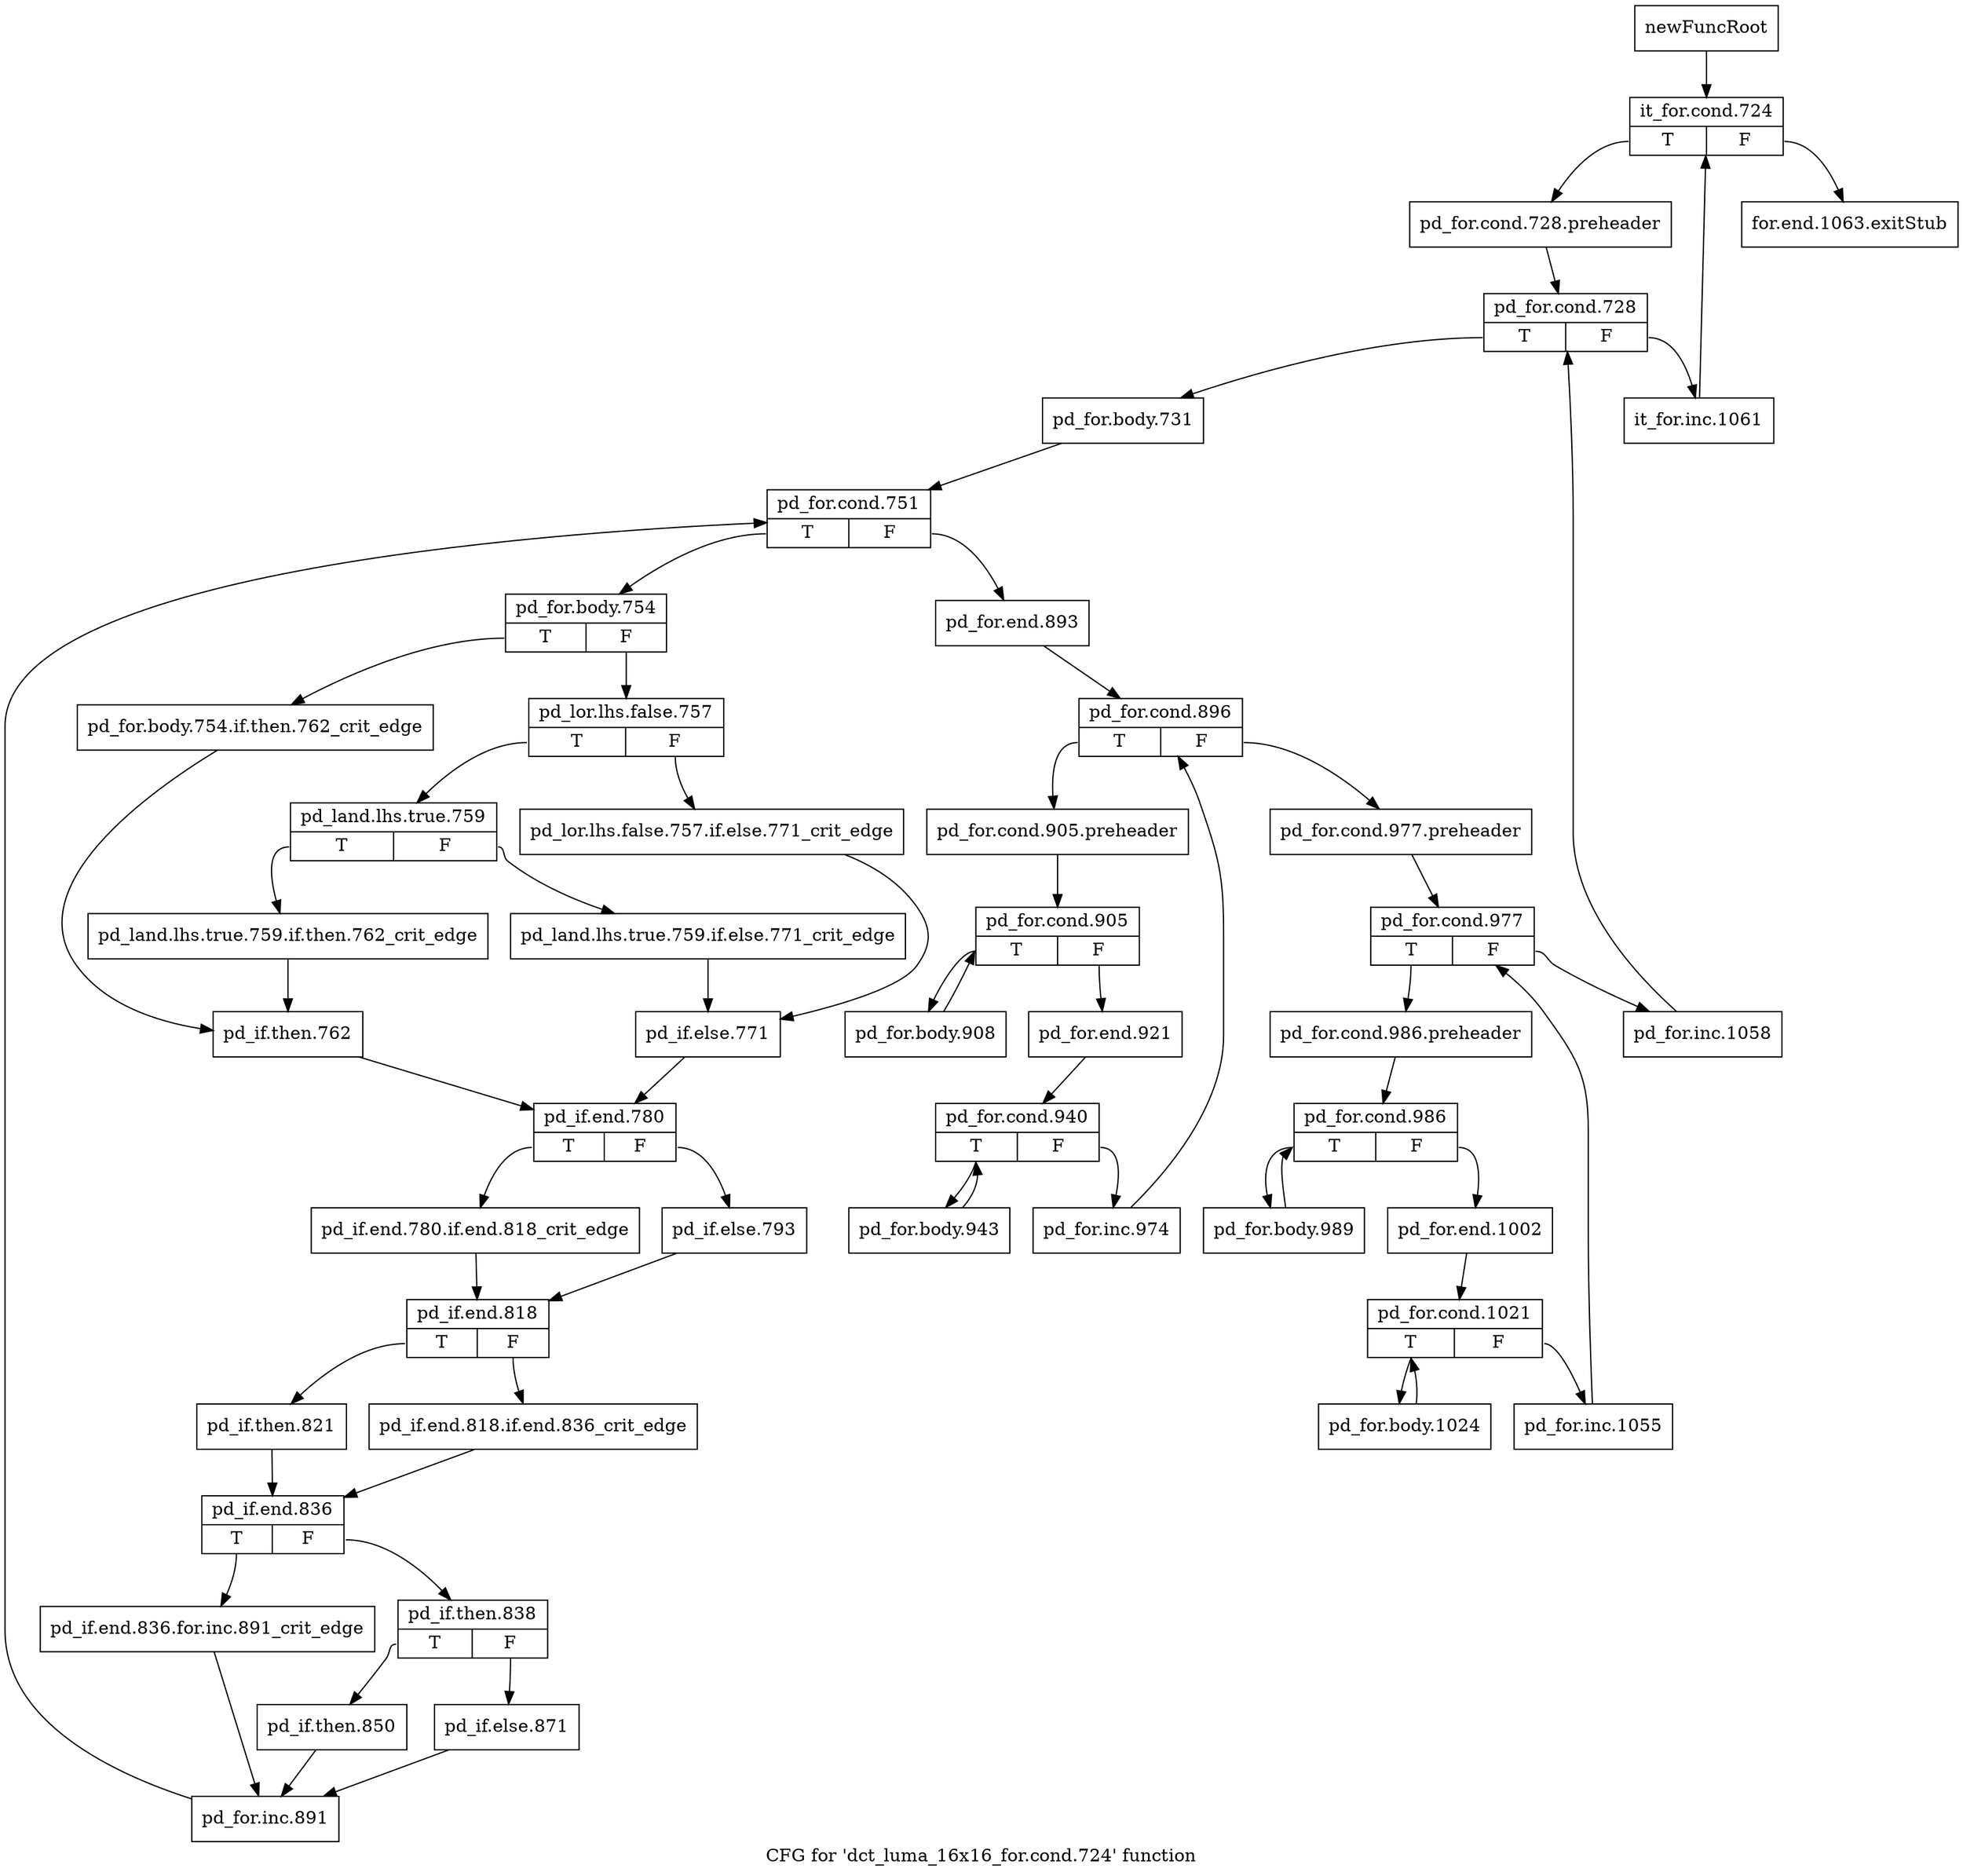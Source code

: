 digraph "CFG for 'dct_luma_16x16_for.cond.724' function" {
	label="CFG for 'dct_luma_16x16_for.cond.724' function";

	Node0x21c0d10 [shape=record,label="{newFuncRoot}"];
	Node0x21c0d10 -> Node0x21c0db0;
	Node0x21c0d60 [shape=record,label="{for.end.1063.exitStub}"];
	Node0x21c0db0 [shape=record,label="{it_for.cond.724|{<s0>T|<s1>F}}"];
	Node0x21c0db0:s0 -> Node0x21c0e00;
	Node0x21c0db0:s1 -> Node0x21c0d60;
	Node0x21c0e00 [shape=record,label="{pd_for.cond.728.preheader}"];
	Node0x21c0e00 -> Node0x21c0e50;
	Node0x21c0e50 [shape=record,label="{pd_for.cond.728|{<s0>T|<s1>F}}"];
	Node0x21c0e50:s0 -> Node0x21c0ef0;
	Node0x21c0e50:s1 -> Node0x21c0ea0;
	Node0x21c0ea0 [shape=record,label="{it_for.inc.1061}"];
	Node0x21c0ea0 -> Node0x21c0db0;
	Node0x21c0ef0 [shape=record,label="{pd_for.body.731}"];
	Node0x21c0ef0 -> Node0x21c0f40;
	Node0x21c0f40 [shape=record,label="{pd_for.cond.751|{<s0>T|<s1>F}}"];
	Node0x21c0f40:s0 -> Node0x21c1580;
	Node0x21c0f40:s1 -> Node0x21c0f90;
	Node0x21c0f90 [shape=record,label="{pd_for.end.893}"];
	Node0x21c0f90 -> Node0x21c0fe0;
	Node0x21c0fe0 [shape=record,label="{pd_for.cond.896|{<s0>T|<s1>F}}"];
	Node0x21c0fe0:s0 -> Node0x21c1350;
	Node0x21c0fe0:s1 -> Node0x21c1030;
	Node0x21c1030 [shape=record,label="{pd_for.cond.977.preheader}"];
	Node0x21c1030 -> Node0x21c1080;
	Node0x21c1080 [shape=record,label="{pd_for.cond.977|{<s0>T|<s1>F}}"];
	Node0x21c1080:s0 -> Node0x21c1120;
	Node0x21c1080:s1 -> Node0x21c10d0;
	Node0x21c10d0 [shape=record,label="{pd_for.inc.1058}"];
	Node0x21c10d0 -> Node0x21c0e50;
	Node0x21c1120 [shape=record,label="{pd_for.cond.986.preheader}"];
	Node0x21c1120 -> Node0x21c1170;
	Node0x21c1170 [shape=record,label="{pd_for.cond.986|{<s0>T|<s1>F}}"];
	Node0x21c1170:s0 -> Node0x21c1300;
	Node0x21c1170:s1 -> Node0x21c11c0;
	Node0x21c11c0 [shape=record,label="{pd_for.end.1002}"];
	Node0x21c11c0 -> Node0x21c1210;
	Node0x21c1210 [shape=record,label="{pd_for.cond.1021|{<s0>T|<s1>F}}"];
	Node0x21c1210:s0 -> Node0x21c12b0;
	Node0x21c1210:s1 -> Node0x21c1260;
	Node0x21c1260 [shape=record,label="{pd_for.inc.1055}"];
	Node0x21c1260 -> Node0x21c1080;
	Node0x21c12b0 [shape=record,label="{pd_for.body.1024}"];
	Node0x21c12b0 -> Node0x21c1210;
	Node0x21c1300 [shape=record,label="{pd_for.body.989}"];
	Node0x21c1300 -> Node0x21c1170;
	Node0x21c1350 [shape=record,label="{pd_for.cond.905.preheader}"];
	Node0x21c1350 -> Node0x21c13a0;
	Node0x21c13a0 [shape=record,label="{pd_for.cond.905|{<s0>T|<s1>F}}"];
	Node0x21c13a0:s0 -> Node0x21c1530;
	Node0x21c13a0:s1 -> Node0x21c13f0;
	Node0x21c13f0 [shape=record,label="{pd_for.end.921}"];
	Node0x21c13f0 -> Node0x21c1440;
	Node0x21c1440 [shape=record,label="{pd_for.cond.940|{<s0>T|<s1>F}}"];
	Node0x21c1440:s0 -> Node0x21c14e0;
	Node0x21c1440:s1 -> Node0x21c1490;
	Node0x21c1490 [shape=record,label="{pd_for.inc.974}"];
	Node0x21c1490 -> Node0x21c0fe0;
	Node0x21c14e0 [shape=record,label="{pd_for.body.943}"];
	Node0x21c14e0 -> Node0x21c1440;
	Node0x21c1530 [shape=record,label="{pd_for.body.908}"];
	Node0x21c1530 -> Node0x21c13a0;
	Node0x21c1580 [shape=record,label="{pd_for.body.754|{<s0>T|<s1>F}}"];
	Node0x21c1580:s0 -> Node0x21c17b0;
	Node0x21c1580:s1 -> Node0x21c15d0;
	Node0x21c15d0 [shape=record,label="{pd_lor.lhs.false.757|{<s0>T|<s1>F}}"];
	Node0x21c15d0:s0 -> Node0x21c1670;
	Node0x21c15d0:s1 -> Node0x21c1620;
	Node0x21c1620 [shape=record,label="{pd_lor.lhs.false.757.if.else.771_crit_edge}"];
	Node0x21c1620 -> Node0x21c1710;
	Node0x21c1670 [shape=record,label="{pd_land.lhs.true.759|{<s0>T|<s1>F}}"];
	Node0x21c1670:s0 -> Node0x21c1760;
	Node0x21c1670:s1 -> Node0x21c16c0;
	Node0x21c16c0 [shape=record,label="{pd_land.lhs.true.759.if.else.771_crit_edge}"];
	Node0x21c16c0 -> Node0x21c1710;
	Node0x21c1710 [shape=record,label="{pd_if.else.771}"];
	Node0x21c1710 -> Node0x21c1850;
	Node0x21c1760 [shape=record,label="{pd_land.lhs.true.759.if.then.762_crit_edge}"];
	Node0x21c1760 -> Node0x21c1800;
	Node0x21c17b0 [shape=record,label="{pd_for.body.754.if.then.762_crit_edge}"];
	Node0x21c17b0 -> Node0x21c1800;
	Node0x21c1800 [shape=record,label="{pd_if.then.762}"];
	Node0x21c1800 -> Node0x21c1850;
	Node0x21c1850 [shape=record,label="{pd_if.end.780|{<s0>T|<s1>F}}"];
	Node0x21c1850:s0 -> Node0x21c18f0;
	Node0x21c1850:s1 -> Node0x21c18a0;
	Node0x21c18a0 [shape=record,label="{pd_if.else.793}"];
	Node0x21c18a0 -> Node0x21c1940;
	Node0x21c18f0 [shape=record,label="{pd_if.end.780.if.end.818_crit_edge}"];
	Node0x21c18f0 -> Node0x21c1940;
	Node0x21c1940 [shape=record,label="{pd_if.end.818|{<s0>T|<s1>F}}"];
	Node0x21c1940:s0 -> Node0x21c19e0;
	Node0x21c1940:s1 -> Node0x21c1990;
	Node0x21c1990 [shape=record,label="{pd_if.end.818.if.end.836_crit_edge}"];
	Node0x21c1990 -> Node0x21c1a30;
	Node0x21c19e0 [shape=record,label="{pd_if.then.821}"];
	Node0x21c19e0 -> Node0x21c1a30;
	Node0x21c1a30 [shape=record,label="{pd_if.end.836|{<s0>T|<s1>F}}"];
	Node0x21c1a30:s0 -> Node0x21c1b70;
	Node0x21c1a30:s1 -> Node0x21c1a80;
	Node0x21c1a80 [shape=record,label="{pd_if.then.838|{<s0>T|<s1>F}}"];
	Node0x21c1a80:s0 -> Node0x21c1b20;
	Node0x21c1a80:s1 -> Node0x21c1ad0;
	Node0x21c1ad0 [shape=record,label="{pd_if.else.871}"];
	Node0x21c1ad0 -> Node0x21c1bc0;
	Node0x21c1b20 [shape=record,label="{pd_if.then.850}"];
	Node0x21c1b20 -> Node0x21c1bc0;
	Node0x21c1b70 [shape=record,label="{pd_if.end.836.for.inc.891_crit_edge}"];
	Node0x21c1b70 -> Node0x21c1bc0;
	Node0x21c1bc0 [shape=record,label="{pd_for.inc.891}"];
	Node0x21c1bc0 -> Node0x21c0f40;
}

